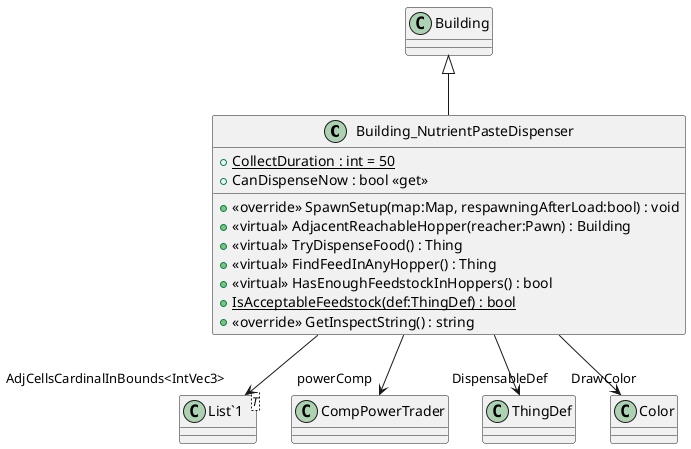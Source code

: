 @startuml
class Building_NutrientPasteDispenser {
    + {static} CollectDuration : int = 50
    + CanDispenseNow : bool <<get>>
    + <<override>> SpawnSetup(map:Map, respawningAfterLoad:bool) : void
    + <<virtual>> AdjacentReachableHopper(reacher:Pawn) : Building
    + <<virtual>> TryDispenseFood() : Thing
    + <<virtual>> FindFeedInAnyHopper() : Thing
    + <<virtual>> HasEnoughFeedstockInHoppers() : bool
    + {static} IsAcceptableFeedstock(def:ThingDef) : bool
    + <<override>> GetInspectString() : string
}
class "List`1"<T> {
}
Building <|-- Building_NutrientPasteDispenser
Building_NutrientPasteDispenser --> "powerComp" CompPowerTrader
Building_NutrientPasteDispenser --> "AdjCellsCardinalInBounds<IntVec3>" "List`1"
Building_NutrientPasteDispenser --> "DispensableDef" ThingDef
Building_NutrientPasteDispenser --> "DrawColor" Color
@enduml
